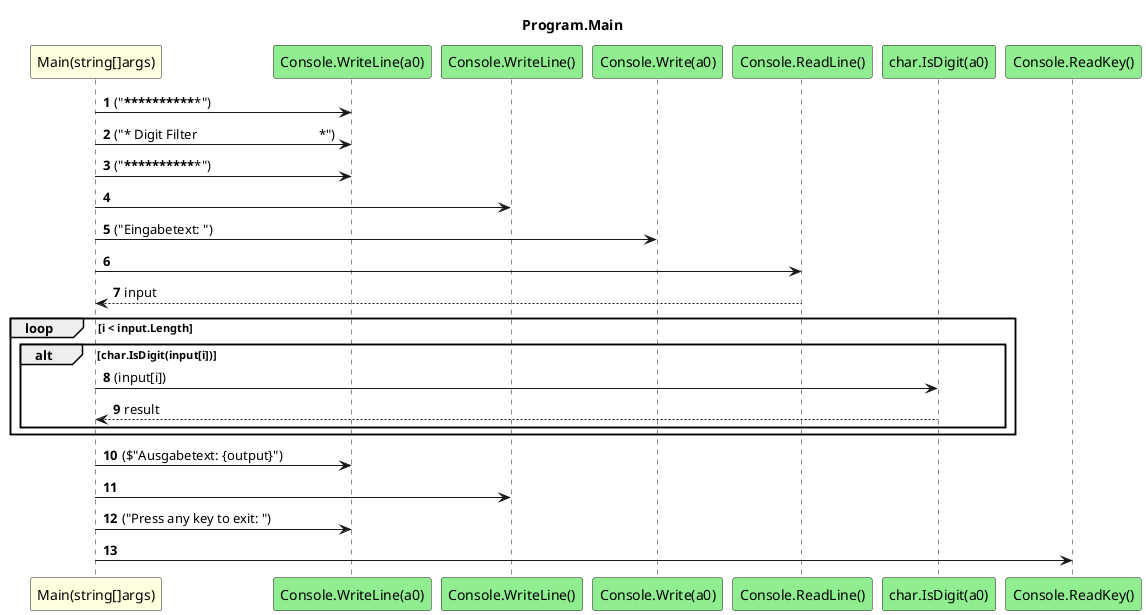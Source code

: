 @startuml Program.Main
title Program.Main
participant "Main(string[]args)" as Main_p0 #LightYellow
participant "Console.WriteLine(a0)" as Console_WriteLine_a0 #LightGreen
participant "Console.WriteLine()" as Console_WriteLine #LightGreen
participant "Console.Write(a0)" as Console_Write_a0 #LightGreen
participant "Console.ReadLine()" as Console_ReadLine #LightGreen
participant "char.IsDigit(a0)" as char_IsDigit_a0 #LightGreen
participant "Console.ReadKey()" as Console_ReadKey #LightGreen
autonumber
Main_p0 -> Console_WriteLine_a0 : ("***************************************************")
Main_p0 -> Console_WriteLine_a0 : ("* Digit Filter                                    *")
Main_p0 -> Console_WriteLine_a0 : ("***************************************************")
Main_p0 -> Console_WriteLine
Main_p0 -> Console_Write_a0 : ("Eingabetext: ")
Main_p0 -> Console_ReadLine
Console_ReadLine --> Main_p0 : input
loop i < input.Length
    alt char.IsDigit(input[i])
        Main_p0 -> char_IsDigit_a0 : (input[i])
        char_IsDigit_a0 --> Main_p0 : result
    end
end
Main_p0 -> Console_WriteLine_a0 : ($"Ausgabetext: {output}")
Main_p0 -> Console_WriteLine
Main_p0 -> Console_WriteLine_a0 : ("Press any key to exit: ")
Main_p0 -> Console_ReadKey
@enduml
